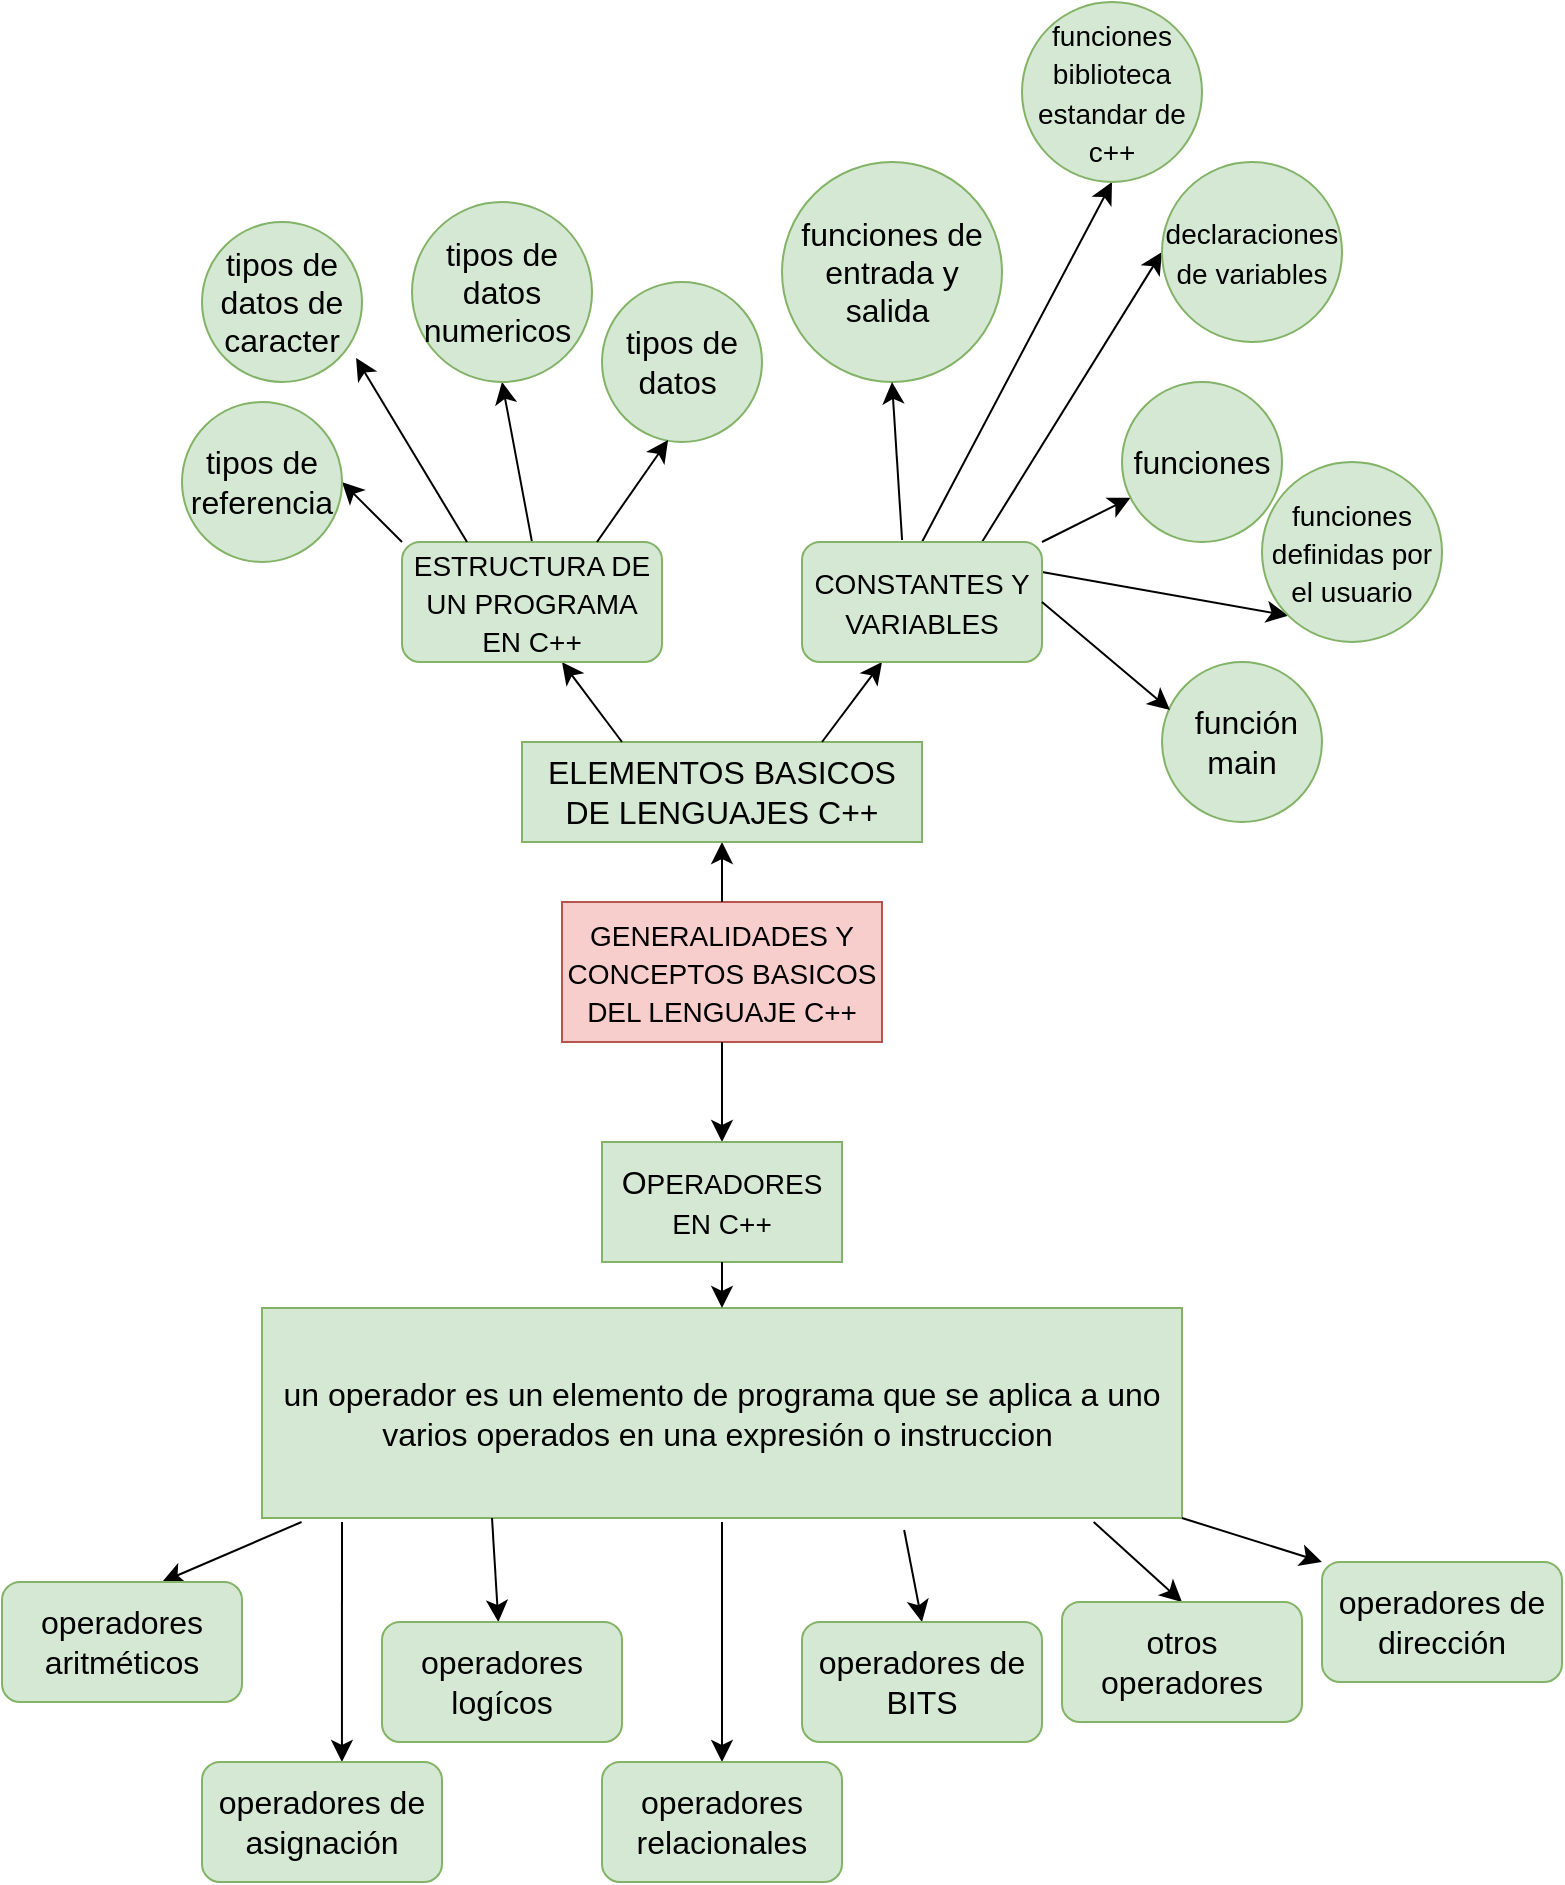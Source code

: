 <mxfile version="21.8.1" type="github">
  <diagram name="Page-1" id="42789a77-a242-8287-6e28-9cd8cfd52e62">
    <mxGraphModel dx="956" dy="1348" grid="1" gridSize="10" guides="1" tooltips="1" connect="1" arrows="1" fold="1" page="1" pageScale="1" pageWidth="1100" pageHeight="850" background="none" math="0" shadow="0">
      <root>
        <mxCell id="0" />
        <mxCell id="1" parent="0" />
        <mxCell id="izBLebLg28j8Ur3fJXYg-1" value="&lt;font style=&quot;font-size: 14px;&quot;&gt;GENERALIDADES Y CONCEPTOS BASICOS DEL LENGUAJE C++&lt;/font&gt;" style="rounded=0;whiteSpace=wrap;html=1;fontSize=16;fillColor=#f8cecc;strokeColor=#b85450;" vertex="1" parent="1">
          <mxGeometry x="380" y="170" width="160" height="70" as="geometry" />
        </mxCell>
        <mxCell id="izBLebLg28j8Ur3fJXYg-4" value="" style="endArrow=classic;html=1;rounded=0;fontSize=12;startSize=8;endSize=8;curved=1;exitX=0.5;exitY=1;exitDx=0;exitDy=0;" edge="1" parent="1" source="izBLebLg28j8Ur3fJXYg-1">
          <mxGeometry width="50" height="50" relative="1" as="geometry">
            <mxPoint x="470" y="370" as="sourcePoint" />
            <mxPoint x="460" y="290" as="targetPoint" />
          </mxGeometry>
        </mxCell>
        <mxCell id="izBLebLg28j8Ur3fJXYg-5" value="O&lt;font style=&quot;font-size: 14px;&quot;&gt;PERADORES EN C++&lt;/font&gt;" style="rounded=0;whiteSpace=wrap;html=1;fontSize=16;fillColor=#d5e8d4;strokeColor=#82b366;" vertex="1" parent="1">
          <mxGeometry x="400" y="290" width="120" height="60" as="geometry" />
        </mxCell>
        <mxCell id="izBLebLg28j8Ur3fJXYg-9" style="edgeStyle=none;curved=1;rounded=0;orthogonalLoop=1;jettySize=auto;html=1;exitX=0.5;exitY=1;exitDx=0;exitDy=0;fontSize=12;startSize=8;endSize=8;" edge="1" parent="1" source="izBLebLg28j8Ur3fJXYg-6" target="izBLebLg28j8Ur3fJXYg-6">
          <mxGeometry relative="1" as="geometry">
            <mxPoint x="460" y="470" as="targetPoint" />
          </mxGeometry>
        </mxCell>
        <mxCell id="izBLebLg28j8Ur3fJXYg-6" value="&lt;div style=&quot;&quot;&gt;&lt;span style=&quot;background-color: initial;&quot;&gt;un operador es un elemento de programa que se aplica a uno varios operados en una expresión o instruccion&amp;nbsp;&lt;/span&gt;&lt;/div&gt;" style="rounded=0;whiteSpace=wrap;html=1;fontSize=16;align=center;fillColor=#d5e8d4;strokeColor=#82b366;" vertex="1" parent="1">
          <mxGeometry x="230" y="373" width="460" height="105" as="geometry" />
        </mxCell>
        <mxCell id="izBLebLg28j8Ur3fJXYg-8" value="" style="endArrow=classic;html=1;rounded=0;fontSize=12;startSize=8;endSize=8;curved=1;exitX=0.5;exitY=1;exitDx=0;exitDy=0;entryX=0.5;entryY=0;entryDx=0;entryDy=0;" edge="1" parent="1" source="izBLebLg28j8Ur3fJXYg-5" target="izBLebLg28j8Ur3fJXYg-6">
          <mxGeometry width="50" height="50" relative="1" as="geometry">
            <mxPoint x="470" y="260" as="sourcePoint" />
            <mxPoint x="520" y="210" as="targetPoint" />
          </mxGeometry>
        </mxCell>
        <mxCell id="izBLebLg28j8Ur3fJXYg-11" value="" style="endArrow=classic;html=1;rounded=0;fontSize=12;startSize=8;endSize=8;curved=1;exitX=0.043;exitY=1.019;exitDx=0;exitDy=0;exitPerimeter=0;entryX=0.667;entryY=0;entryDx=0;entryDy=0;entryPerimeter=0;" edge="1" parent="1" source="izBLebLg28j8Ur3fJXYg-6" target="izBLebLg28j8Ur3fJXYg-18">
          <mxGeometry width="50" height="50" relative="1" as="geometry">
            <mxPoint x="470" y="460" as="sourcePoint" />
            <mxPoint x="170" y="500" as="targetPoint" />
          </mxGeometry>
        </mxCell>
        <mxCell id="izBLebLg28j8Ur3fJXYg-12" value="" style="endArrow=classic;html=1;rounded=0;fontSize=12;startSize=8;endSize=8;curved=1;entryX=0.583;entryY=0;entryDx=0;entryDy=0;entryPerimeter=0;" edge="1" parent="1" target="izBLebLg28j8Ur3fJXYg-27">
          <mxGeometry width="50" height="50" relative="1" as="geometry">
            <mxPoint x="270" y="480" as="sourcePoint" />
            <mxPoint x="267" y="590" as="targetPoint" />
          </mxGeometry>
        </mxCell>
        <mxCell id="izBLebLg28j8Ur3fJXYg-13" value="" style="endArrow=classic;html=1;rounded=0;fontSize=12;startSize=8;endSize=8;curved=1;exitX=0.25;exitY=1;exitDx=0;exitDy=0;" edge="1" parent="1" source="izBLebLg28j8Ur3fJXYg-6" target="izBLebLg28j8Ur3fJXYg-21">
          <mxGeometry width="50" height="50" relative="1" as="geometry">
            <mxPoint x="345" y="490" as="sourcePoint" />
            <mxPoint x="376" y="520" as="targetPoint" />
          </mxGeometry>
        </mxCell>
        <mxCell id="izBLebLg28j8Ur3fJXYg-14" value="" style="endArrow=classic;html=1;rounded=0;fontSize=12;startSize=8;endSize=8;curved=1;entryX=0.5;entryY=0;entryDx=0;entryDy=0;" edge="1" parent="1" target="izBLebLg28j8Ur3fJXYg-22">
          <mxGeometry width="50" height="50" relative="1" as="geometry">
            <mxPoint x="460" y="480" as="sourcePoint" />
            <mxPoint x="460" y="580" as="targetPoint" />
          </mxGeometry>
        </mxCell>
        <mxCell id="izBLebLg28j8Ur3fJXYg-15" value="" style="endArrow=classic;html=1;rounded=0;fontSize=12;startSize=8;endSize=8;curved=1;exitX=0.904;exitY=1.019;exitDx=0;exitDy=0;exitPerimeter=0;entryX=0.5;entryY=0;entryDx=0;entryDy=0;" edge="1" parent="1" source="izBLebLg28j8Ur3fJXYg-6" target="izBLebLg28j8Ur3fJXYg-24">
          <mxGeometry width="50" height="50" relative="1" as="geometry">
            <mxPoint x="365" y="510" as="sourcePoint" />
            <mxPoint x="656" y="520" as="targetPoint" />
          </mxGeometry>
        </mxCell>
        <mxCell id="izBLebLg28j8Ur3fJXYg-16" value="" style="endArrow=classic;html=1;rounded=0;fontSize=12;startSize=8;endSize=8;curved=1;exitX=0.698;exitY=1.057;exitDx=0;exitDy=0;entryX=0.5;entryY=0;entryDx=0;entryDy=0;exitPerimeter=0;" edge="1" parent="1" source="izBLebLg28j8Ur3fJXYg-6" target="izBLebLg28j8Ur3fJXYg-23">
          <mxGeometry width="50" height="50" relative="1" as="geometry">
            <mxPoint x="375" y="520" as="sourcePoint" />
            <mxPoint x="585" y="520" as="targetPoint" />
          </mxGeometry>
        </mxCell>
        <mxCell id="izBLebLg28j8Ur3fJXYg-17" value="" style="endArrow=classic;html=1;rounded=0;fontSize=12;startSize=8;endSize=8;curved=1;exitX=1;exitY=1;exitDx=0;exitDy=0;entryX=0;entryY=0;entryDx=0;entryDy=0;" edge="1" parent="1" source="izBLebLg28j8Ur3fJXYg-6" target="izBLebLg28j8Ur3fJXYg-25">
          <mxGeometry width="50" height="50" relative="1" as="geometry">
            <mxPoint x="570" y="480" as="sourcePoint" />
            <mxPoint x="740" y="510" as="targetPoint" />
          </mxGeometry>
        </mxCell>
        <mxCell id="izBLebLg28j8Ur3fJXYg-18" value="operadores aritméticos" style="rounded=1;whiteSpace=wrap;html=1;fontSize=16;fillColor=#d5e8d4;strokeColor=#82b366;" vertex="1" parent="1">
          <mxGeometry x="100" y="510" width="120" height="60" as="geometry" />
        </mxCell>
        <mxCell id="izBLebLg28j8Ur3fJXYg-21" value="operadores logícos" style="rounded=1;whiteSpace=wrap;html=1;fontSize=16;fillColor=#d5e8d4;strokeColor=#82b366;" vertex="1" parent="1">
          <mxGeometry x="290" y="530" width="120" height="60" as="geometry" />
        </mxCell>
        <mxCell id="izBLebLg28j8Ur3fJXYg-22" value="operadores relacionales" style="rounded=1;whiteSpace=wrap;html=1;fontSize=16;fillColor=#d5e8d4;strokeColor=#82b366;" vertex="1" parent="1">
          <mxGeometry x="400" y="600" width="120" height="60" as="geometry" />
        </mxCell>
        <mxCell id="izBLebLg28j8Ur3fJXYg-23" value="operadores de BITS" style="rounded=1;whiteSpace=wrap;html=1;fontSize=16;fillColor=#d5e8d4;strokeColor=#82b366;" vertex="1" parent="1">
          <mxGeometry x="500" y="530" width="120" height="60" as="geometry" />
        </mxCell>
        <mxCell id="izBLebLg28j8Ur3fJXYg-24" value="otros operadores" style="rounded=1;whiteSpace=wrap;html=1;fontSize=16;fillColor=#d5e8d4;strokeColor=#82b366;" vertex="1" parent="1">
          <mxGeometry x="630" y="520" width="120" height="60" as="geometry" />
        </mxCell>
        <mxCell id="izBLebLg28j8Ur3fJXYg-25" value="operadores de dirección" style="rounded=1;whiteSpace=wrap;html=1;fontSize=16;fillColor=#d5e8d4;strokeColor=#82b366;" vertex="1" parent="1">
          <mxGeometry x="760" y="500" width="120" height="60" as="geometry" />
        </mxCell>
        <mxCell id="izBLebLg28j8Ur3fJXYg-26" style="edgeStyle=none;curved=1;rounded=0;orthogonalLoop=1;jettySize=auto;html=1;entryX=0.25;entryY=0;entryDx=0;entryDy=0;fontSize=12;startSize=8;endSize=8;" edge="1" parent="1" source="izBLebLg28j8Ur3fJXYg-21" target="izBLebLg28j8Ur3fJXYg-21">
          <mxGeometry relative="1" as="geometry" />
        </mxCell>
        <mxCell id="izBLebLg28j8Ur3fJXYg-27" value="operadores de asignación" style="rounded=1;whiteSpace=wrap;html=1;fontSize=16;fillColor=#d5e8d4;strokeColor=#82b366;" vertex="1" parent="1">
          <mxGeometry x="200" y="600" width="120" height="60" as="geometry" />
        </mxCell>
        <mxCell id="izBLebLg28j8Ur3fJXYg-28" value="" style="endArrow=classic;html=1;rounded=0;fontSize=12;startSize=8;endSize=8;curved=1;exitX=0.5;exitY=0;exitDx=0;exitDy=0;" edge="1" parent="1" source="izBLebLg28j8Ur3fJXYg-1">
          <mxGeometry width="50" height="50" relative="1" as="geometry">
            <mxPoint x="380" y="180" as="sourcePoint" />
            <mxPoint x="460" y="140" as="targetPoint" />
          </mxGeometry>
        </mxCell>
        <mxCell id="izBLebLg28j8Ur3fJXYg-29" value="ELEMENTOS BASICOS DE LENGUAJES C++" style="rounded=0;whiteSpace=wrap;html=1;fontSize=16;fillColor=#d5e8d4;strokeColor=#82b366;" vertex="1" parent="1">
          <mxGeometry x="360" y="90" width="200" height="50" as="geometry" />
        </mxCell>
        <mxCell id="izBLebLg28j8Ur3fJXYg-30" value="" style="endArrow=classic;html=1;rounded=0;fontSize=12;startSize=8;endSize=8;curved=1;exitX=0.25;exitY=0;exitDx=0;exitDy=0;" edge="1" parent="1" source="izBLebLg28j8Ur3fJXYg-29">
          <mxGeometry width="50" height="50" relative="1" as="geometry">
            <mxPoint x="380" y="80" as="sourcePoint" />
            <mxPoint x="380" y="50" as="targetPoint" />
          </mxGeometry>
        </mxCell>
        <mxCell id="izBLebLg28j8Ur3fJXYg-31" value="" style="endArrow=classic;html=1;rounded=0;fontSize=12;startSize=8;endSize=8;curved=1;exitX=0.75;exitY=0;exitDx=0;exitDy=0;" edge="1" parent="1" source="izBLebLg28j8Ur3fJXYg-29">
          <mxGeometry width="50" height="50" relative="1" as="geometry">
            <mxPoint x="380" y="80" as="sourcePoint" />
            <mxPoint x="540" y="50" as="targetPoint" />
          </mxGeometry>
        </mxCell>
        <mxCell id="izBLebLg28j8Ur3fJXYg-54" style="edgeStyle=none;curved=1;rounded=0;orthogonalLoop=1;jettySize=auto;html=1;exitX=0.5;exitY=0;exitDx=0;exitDy=0;entryX=0.5;entryY=1;entryDx=0;entryDy=0;fontSize=12;startSize=8;endSize=8;" edge="1" parent="1" source="izBLebLg28j8Ur3fJXYg-32" target="izBLebLg28j8Ur3fJXYg-50">
          <mxGeometry relative="1" as="geometry" />
        </mxCell>
        <mxCell id="izBLebLg28j8Ur3fJXYg-56" style="edgeStyle=none;curved=1;rounded=0;orthogonalLoop=1;jettySize=auto;html=1;exitX=0;exitY=0;exitDx=0;exitDy=0;entryX=1;entryY=0.5;entryDx=0;entryDy=0;fontSize=12;startSize=8;endSize=8;" edge="1" parent="1" source="izBLebLg28j8Ur3fJXYg-32" target="izBLebLg28j8Ur3fJXYg-52">
          <mxGeometry relative="1" as="geometry" />
        </mxCell>
        <mxCell id="izBLebLg28j8Ur3fJXYg-32" value="&lt;font style=&quot;font-size: 14px;&quot;&gt;ESTRUCTURA DE UN PROGRAMA EN C++&lt;/font&gt;" style="rounded=1;whiteSpace=wrap;html=1;fontSize=16;fillColor=#d5e8d4;strokeColor=#82b366;" vertex="1" parent="1">
          <mxGeometry x="300" y="-10" width="130" height="60" as="geometry" />
        </mxCell>
        <mxCell id="izBLebLg28j8Ur3fJXYg-45" style="edgeStyle=none;curved=1;rounded=0;orthogonalLoop=1;jettySize=auto;html=1;exitX=1;exitY=0;exitDx=0;exitDy=0;fontSize=12;startSize=8;endSize=8;" edge="1" parent="1" source="izBLebLg28j8Ur3fJXYg-33" target="izBLebLg28j8Ur3fJXYg-40">
          <mxGeometry relative="1" as="geometry" />
        </mxCell>
        <mxCell id="izBLebLg28j8Ur3fJXYg-46" style="edgeStyle=none;curved=1;rounded=0;orthogonalLoop=1;jettySize=auto;html=1;exitX=1;exitY=0.25;exitDx=0;exitDy=0;entryX=0;entryY=1;entryDx=0;entryDy=0;fontSize=12;startSize=8;endSize=8;" edge="1" parent="1" source="izBLebLg28j8Ur3fJXYg-33" target="izBLebLg28j8Ur3fJXYg-39">
          <mxGeometry relative="1" as="geometry" />
        </mxCell>
        <mxCell id="izBLebLg28j8Ur3fJXYg-47" style="edgeStyle=none;curved=1;rounded=0;orthogonalLoop=1;jettySize=auto;html=1;exitX=0.75;exitY=0;exitDx=0;exitDy=0;entryX=0;entryY=0.5;entryDx=0;entryDy=0;fontSize=12;startSize=8;endSize=8;" edge="1" parent="1" source="izBLebLg28j8Ur3fJXYg-33" target="izBLebLg28j8Ur3fJXYg-38">
          <mxGeometry relative="1" as="geometry" />
        </mxCell>
        <mxCell id="izBLebLg28j8Ur3fJXYg-48" style="edgeStyle=none;curved=1;rounded=0;orthogonalLoop=1;jettySize=auto;html=1;exitX=0.5;exitY=0;exitDx=0;exitDy=0;entryX=0.5;entryY=1;entryDx=0;entryDy=0;fontSize=12;startSize=8;endSize=8;" edge="1" parent="1" source="izBLebLg28j8Ur3fJXYg-33" target="izBLebLg28j8Ur3fJXYg-36">
          <mxGeometry relative="1" as="geometry" />
        </mxCell>
        <mxCell id="izBLebLg28j8Ur3fJXYg-33" value="&lt;font style=&quot;font-size: 14px;&quot;&gt;CONSTANTES Y VARIABLES&lt;/font&gt;" style="rounded=1;whiteSpace=wrap;html=1;fontSize=16;fillColor=#d5e8d4;strokeColor=#82b366;" vertex="1" parent="1">
          <mxGeometry x="500" y="-10" width="120" height="60" as="geometry" />
        </mxCell>
        <mxCell id="izBLebLg28j8Ur3fJXYg-34" style="edgeStyle=none;curved=1;rounded=0;orthogonalLoop=1;jettySize=auto;html=1;exitX=0.5;exitY=0;exitDx=0;exitDy=0;fontSize=12;startSize=8;endSize=8;" edge="1" parent="1" source="izBLebLg28j8Ur3fJXYg-32" target="izBLebLg28j8Ur3fJXYg-32">
          <mxGeometry relative="1" as="geometry" />
        </mxCell>
        <mxCell id="izBLebLg28j8Ur3fJXYg-35" style="edgeStyle=none;curved=1;rounded=0;orthogonalLoop=1;jettySize=auto;html=1;exitX=0;exitY=0.5;exitDx=0;exitDy=0;fontSize=12;startSize=8;endSize=8;" edge="1" parent="1" source="izBLebLg28j8Ur3fJXYg-32" target="izBLebLg28j8Ur3fJXYg-32">
          <mxGeometry relative="1" as="geometry" />
        </mxCell>
        <mxCell id="izBLebLg28j8Ur3fJXYg-36" value="&lt;font style=&quot;font-size: 14px;&quot;&gt;funciones biblioteca estandar de c++&lt;/font&gt;" style="ellipse;whiteSpace=wrap;html=1;aspect=fixed;fontSize=16;fillColor=#d5e8d4;strokeColor=#82b366;" vertex="1" parent="1">
          <mxGeometry x="610" y="-280" width="90" height="90" as="geometry" />
        </mxCell>
        <mxCell id="izBLebLg28j8Ur3fJXYg-38" value="&lt;font style=&quot;font-size: 14px;&quot;&gt;declaraciones de variables&lt;/font&gt;" style="ellipse;whiteSpace=wrap;html=1;aspect=fixed;fontSize=16;fillColor=#d5e8d4;strokeColor=#82b366;" vertex="1" parent="1">
          <mxGeometry x="680" y="-200" width="90" height="90" as="geometry" />
        </mxCell>
        <mxCell id="izBLebLg28j8Ur3fJXYg-39" value="&lt;font style=&quot;font-size: 14px;&quot;&gt;funciones definidas por el usuario&lt;/font&gt;" style="ellipse;whiteSpace=wrap;html=1;aspect=fixed;fontSize=16;fillColor=#d5e8d4;strokeColor=#82b366;" vertex="1" parent="1">
          <mxGeometry x="730" y="-50" width="90" height="90" as="geometry" />
        </mxCell>
        <mxCell id="izBLebLg28j8Ur3fJXYg-40" value="funciones" style="ellipse;whiteSpace=wrap;html=1;aspect=fixed;fontSize=16;fillColor=#d5e8d4;strokeColor=#82b366;" vertex="1" parent="1">
          <mxGeometry x="660" y="-90" width="80" height="80" as="geometry" />
        </mxCell>
        <mxCell id="izBLebLg28j8Ur3fJXYg-41" value="&amp;nbsp;función main" style="ellipse;whiteSpace=wrap;html=1;aspect=fixed;fontSize=16;fillColor=#d5e8d4;strokeColor=#82b366;" vertex="1" parent="1">
          <mxGeometry x="680" y="50" width="80" height="80" as="geometry" />
        </mxCell>
        <mxCell id="izBLebLg28j8Ur3fJXYg-42" value="funciones de entrada y salida&amp;nbsp;" style="ellipse;whiteSpace=wrap;html=1;aspect=fixed;fontSize=16;fillColor=#d5e8d4;strokeColor=#82b366;" vertex="1" parent="1">
          <mxGeometry x="490" y="-200" width="110" height="110" as="geometry" />
        </mxCell>
        <mxCell id="izBLebLg28j8Ur3fJXYg-43" value="" style="endArrow=classic;html=1;rounded=0;fontSize=12;startSize=8;endSize=8;curved=1;exitX=0.417;exitY=-0.017;exitDx=0;exitDy=0;exitPerimeter=0;entryX=0.5;entryY=1;entryDx=0;entryDy=0;" edge="1" parent="1" source="izBLebLg28j8Ur3fJXYg-33" target="izBLebLg28j8Ur3fJXYg-42">
          <mxGeometry width="50" height="50" relative="1" as="geometry">
            <mxPoint x="610" y="-60" as="sourcePoint" />
            <mxPoint x="660" y="-110" as="targetPoint" />
          </mxGeometry>
        </mxCell>
        <mxCell id="izBLebLg28j8Ur3fJXYg-44" style="edgeStyle=none;curved=1;rounded=0;orthogonalLoop=1;jettySize=auto;html=1;exitX=1;exitY=0.5;exitDx=0;exitDy=0;entryX=0.05;entryY=0.3;entryDx=0;entryDy=0;entryPerimeter=0;fontSize=12;startSize=8;endSize=8;" edge="1" parent="1" source="izBLebLg28j8Ur3fJXYg-33" target="izBLebLg28j8Ur3fJXYg-41">
          <mxGeometry relative="1" as="geometry" />
        </mxCell>
        <mxCell id="izBLebLg28j8Ur3fJXYg-49" value="tipos de datos&amp;nbsp;" style="ellipse;whiteSpace=wrap;html=1;aspect=fixed;fontSize=16;fillColor=#d5e8d4;strokeColor=#82b366;" vertex="1" parent="1">
          <mxGeometry x="400" y="-140" width="80" height="80" as="geometry" />
        </mxCell>
        <mxCell id="izBLebLg28j8Ur3fJXYg-50" value="tipos de datos numericos&amp;nbsp;" style="ellipse;whiteSpace=wrap;html=1;aspect=fixed;fontSize=16;fillColor=#d5e8d4;strokeColor=#82b366;" vertex="1" parent="1">
          <mxGeometry x="305" y="-180" width="90" height="90" as="geometry" />
        </mxCell>
        <mxCell id="izBLebLg28j8Ur3fJXYg-51" value="tipos de datos de caracter" style="ellipse;whiteSpace=wrap;html=1;aspect=fixed;fontSize=16;fillColor=#d5e8d4;strokeColor=#82b366;" vertex="1" parent="1">
          <mxGeometry x="200" y="-170" width="80" height="80" as="geometry" />
        </mxCell>
        <mxCell id="izBLebLg28j8Ur3fJXYg-52" value="tipos de referencia" style="ellipse;whiteSpace=wrap;html=1;aspect=fixed;fontSize=16;fillColor=#d5e8d4;strokeColor=#82b366;" vertex="1" parent="1">
          <mxGeometry x="190" y="-80" width="80" height="80" as="geometry" />
        </mxCell>
        <mxCell id="izBLebLg28j8Ur3fJXYg-53" style="edgeStyle=none;curved=1;rounded=0;orthogonalLoop=1;jettySize=auto;html=1;exitX=0.75;exitY=0;exitDx=0;exitDy=0;entryX=0.413;entryY=0.988;entryDx=0;entryDy=0;entryPerimeter=0;fontSize=12;startSize=8;endSize=8;" edge="1" parent="1" source="izBLebLg28j8Ur3fJXYg-32" target="izBLebLg28j8Ur3fJXYg-49">
          <mxGeometry relative="1" as="geometry" />
        </mxCell>
        <mxCell id="izBLebLg28j8Ur3fJXYg-55" style="edgeStyle=none;curved=1;rounded=0;orthogonalLoop=1;jettySize=auto;html=1;exitX=0.25;exitY=0;exitDx=0;exitDy=0;entryX=0.963;entryY=0.85;entryDx=0;entryDy=0;entryPerimeter=0;fontSize=12;startSize=8;endSize=8;" edge="1" parent="1" source="izBLebLg28j8Ur3fJXYg-32" target="izBLebLg28j8Ur3fJXYg-51">
          <mxGeometry relative="1" as="geometry" />
        </mxCell>
      </root>
    </mxGraphModel>
  </diagram>
</mxfile>
